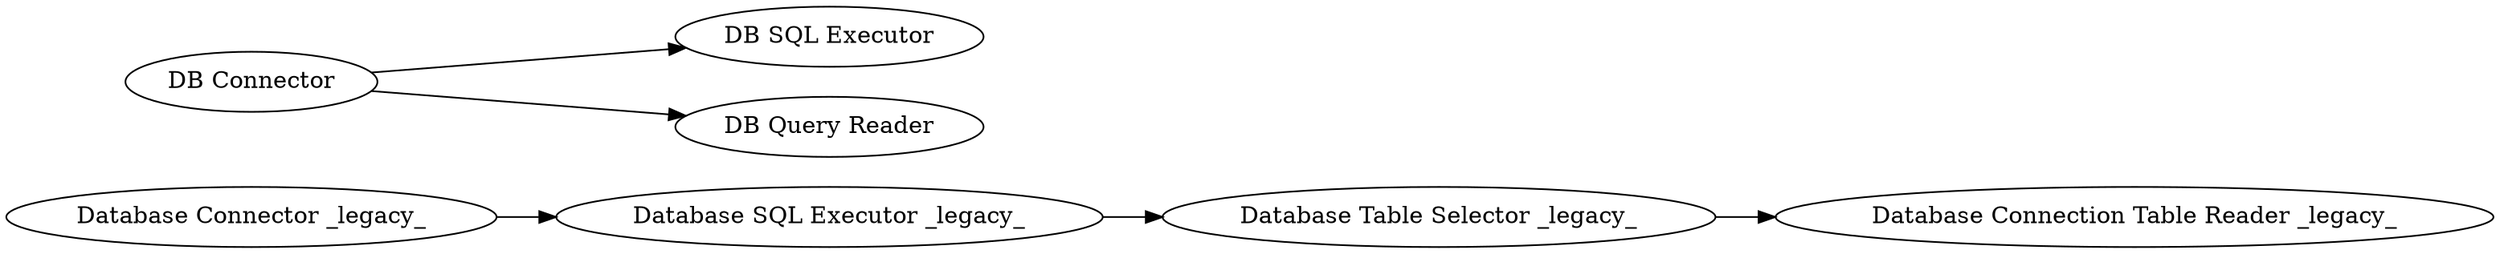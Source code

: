 digraph {
	1 [label="Database Connector _legacy_"]
	2 [label="Database SQL Executor _legacy_"]
	3 [label="Database Table Selector _legacy_"]
	4 [label="Database Connection Table Reader _legacy_"]
	5 [label="DB Connector"]
	8 [label="DB SQL Executor"]
	9 [label="DB Query Reader"]
	1 -> 2
	2 -> 3
	3 -> 4
	5 -> 9
	5 -> 8
	rankdir=LR
}
